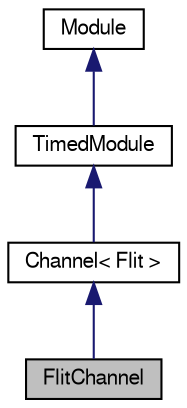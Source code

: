 digraph "FlitChannel"
{
  bgcolor="transparent";
  edge [fontname="FreeSans",fontsize="10",labelfontname="FreeSans",labelfontsize="10"];
  node [fontname="FreeSans",fontsize="10",shape=record];
  Node0 [label="FlitChannel",height=0.2,width=0.4,color="black", fillcolor="grey75", style="filled", fontcolor="black"];
  Node1 -> Node0 [dir="back",color="midnightblue",fontsize="10",style="solid",fontname="FreeSans"];
  Node1 [label="Channel\< Flit \>",height=0.2,width=0.4,color="black",URL="$classChannel.html"];
  Node2 -> Node1 [dir="back",color="midnightblue",fontsize="10",style="solid",fontname="FreeSans"];
  Node2 [label="TimedModule",height=0.2,width=0.4,color="black",URL="$classTimedModule.html"];
  Node3 -> Node2 [dir="back",color="midnightblue",fontsize="10",style="solid",fontname="FreeSans"];
  Node3 [label="Module",height=0.2,width=0.4,color="black",URL="$classModule.html"];
}
